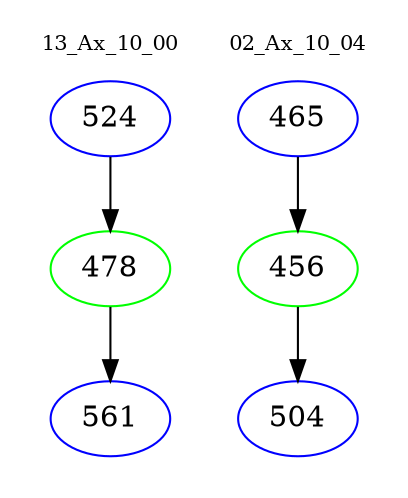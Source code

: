digraph{
subgraph cluster_0 {
color = white
label = "13_Ax_10_00";
fontsize=10;
T0_524 [label="524", color="blue"]
T0_524 -> T0_478 [color="black"]
T0_478 [label="478", color="green"]
T0_478 -> T0_561 [color="black"]
T0_561 [label="561", color="blue"]
}
subgraph cluster_1 {
color = white
label = "02_Ax_10_04";
fontsize=10;
T1_465 [label="465", color="blue"]
T1_465 -> T1_456 [color="black"]
T1_456 [label="456", color="green"]
T1_456 -> T1_504 [color="black"]
T1_504 [label="504", color="blue"]
}
}
